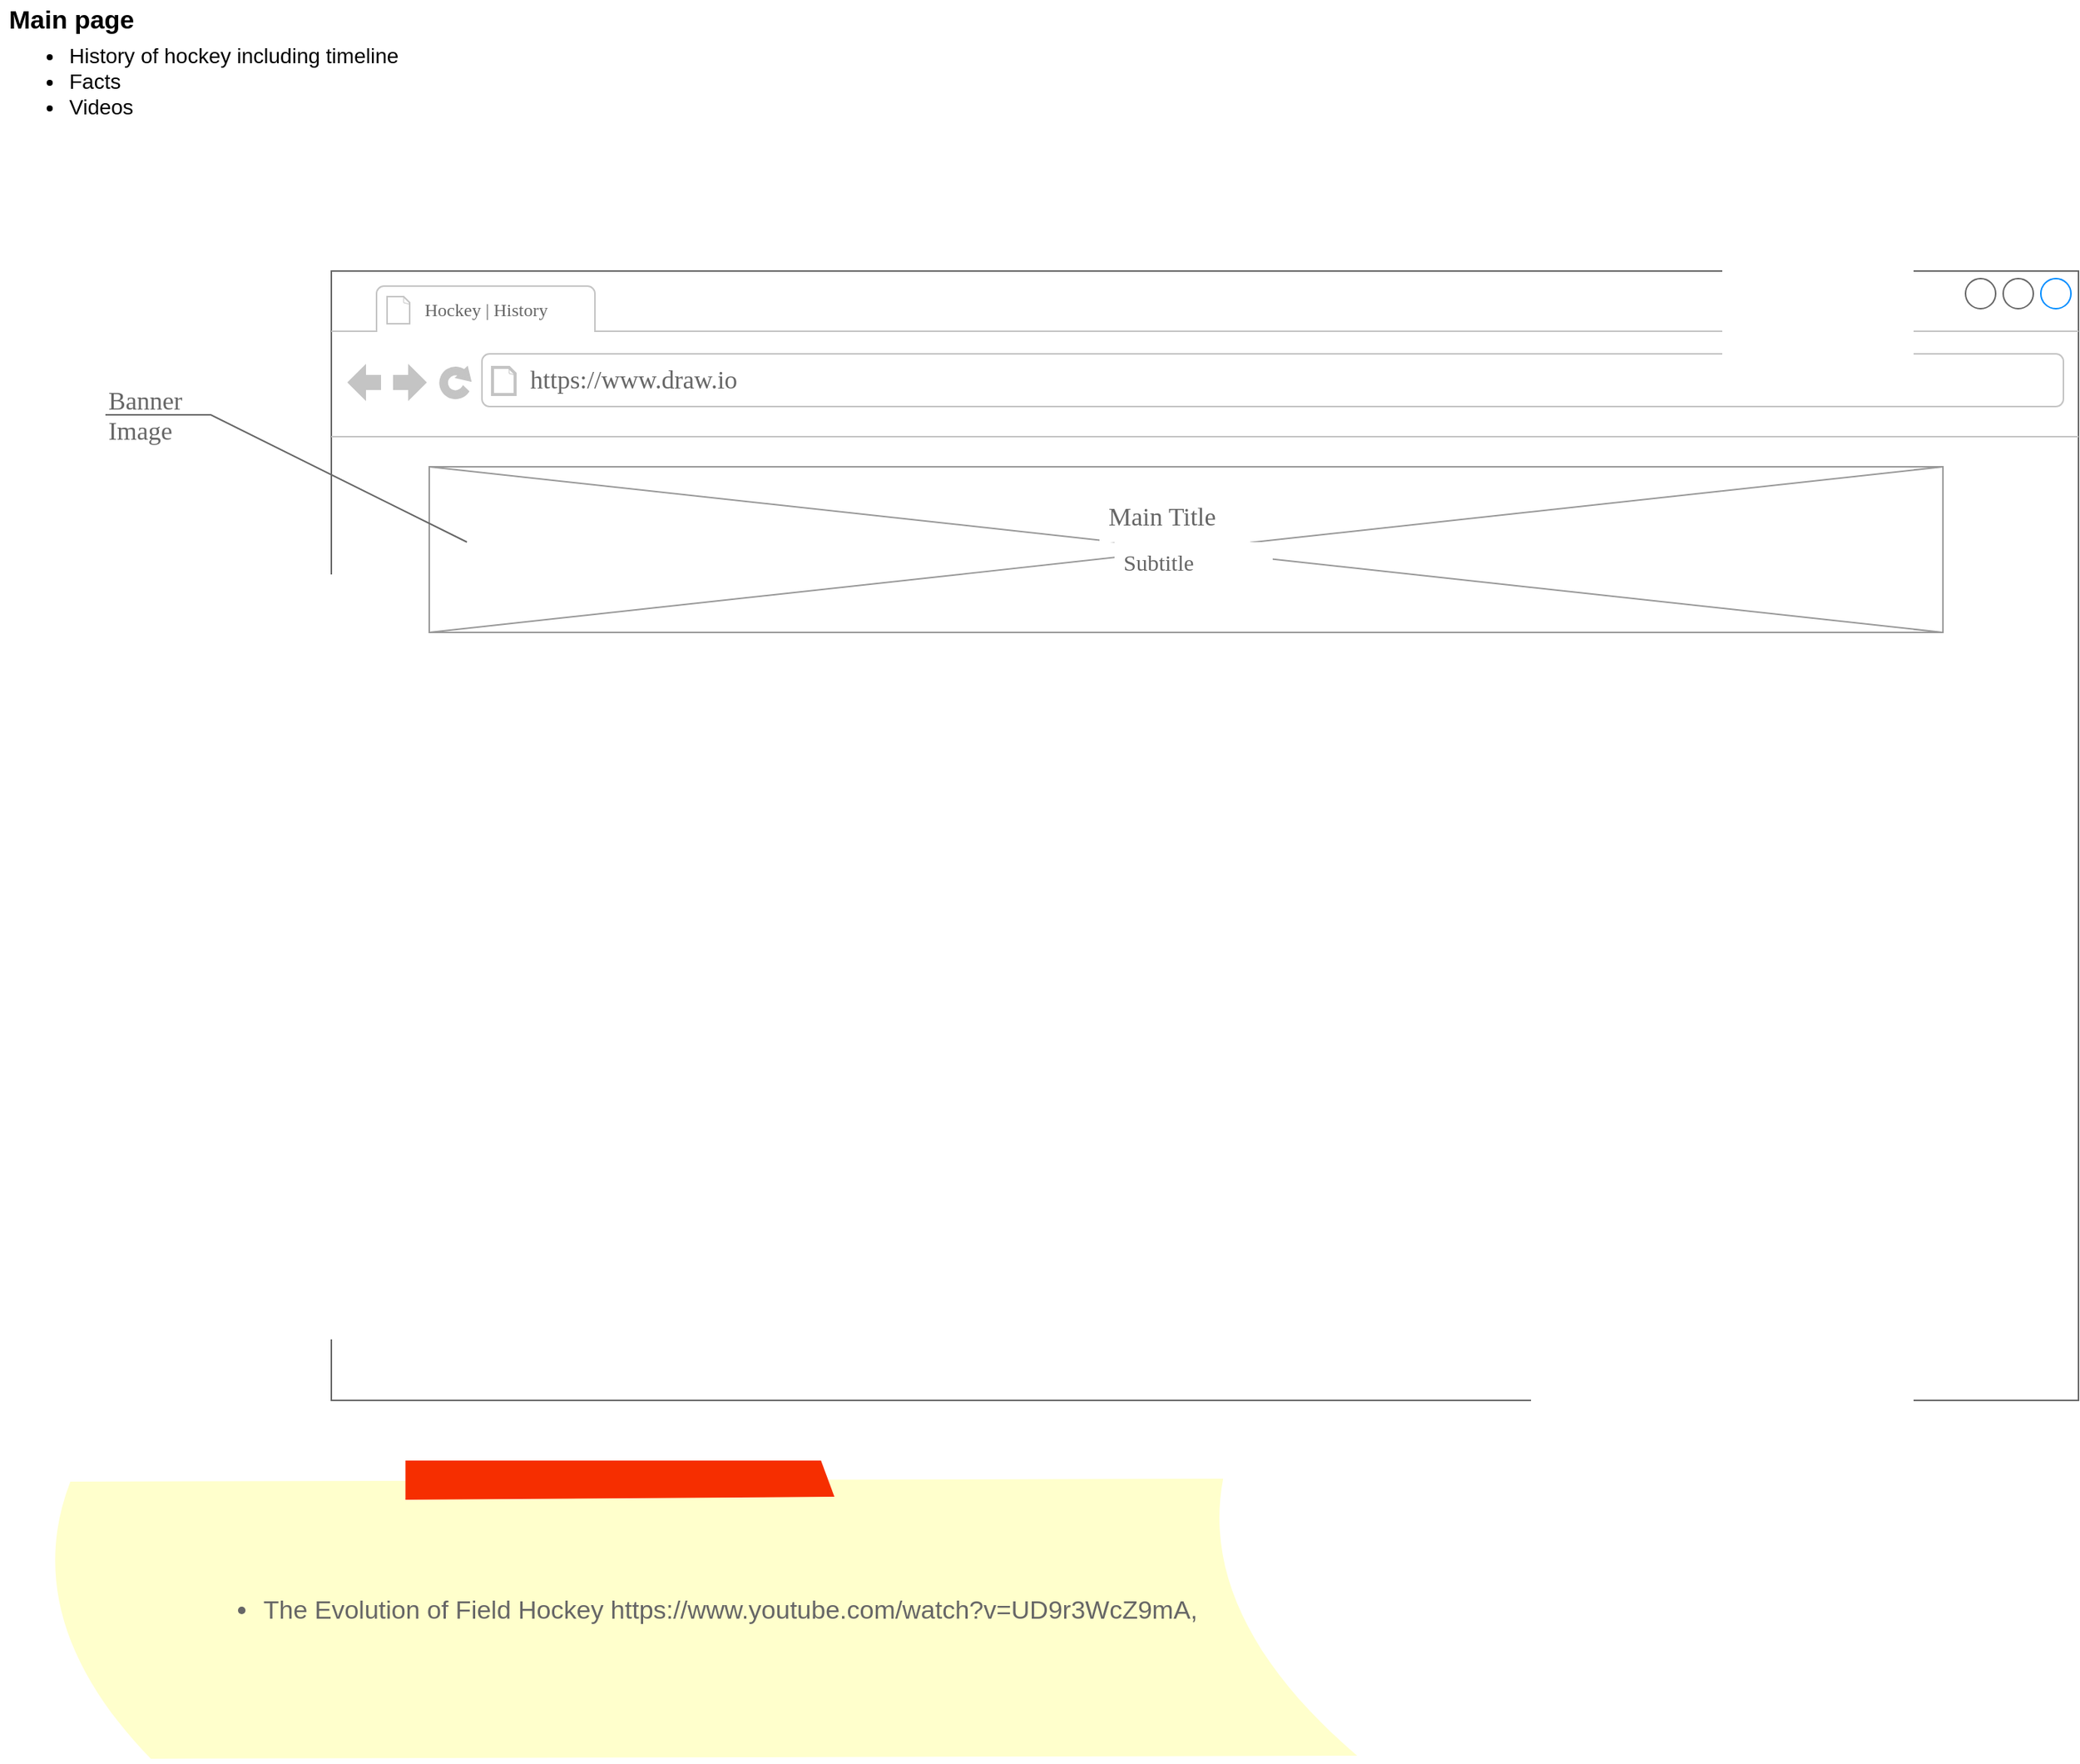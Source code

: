 <mxfile version="17.2.4" type="github" pages="3"><diagram id="8nH-adLAOv0M6eSok85y" name="index.html"><mxGraphModel dx="3987" dy="1676" grid="1" gridSize="10" guides="1" tooltips="1" connect="1" arrows="1" fold="1" page="1" pageScale="1" pageWidth="827" pageHeight="1169" math="0" shadow="0"><root><mxCell id="0"/><mxCell id="1" parent="0"/><mxCell id="lS0JQyzxnlS5dcJUhoOn-5" value="" style="strokeWidth=1;shadow=0;dashed=0;align=center;html=1;shape=mxgraph.mockup.containers.browserWindow;rSize=0;strokeColor=none;strokeColor2=#008cff;strokeColor3=#c4c4c4;mainText=,;recursiveResize=0;fontFamily=Verdana;" parent="1" vertex="1"><mxGeometry x="-540" y="220" width="1160" height="750" as="geometry"/></mxCell><mxCell id="lS0JQyzxnlS5dcJUhoOn-6" value="&lt;font style=&quot;font-size: 12px&quot;&gt;Hockey | History&lt;/font&gt;" style="strokeWidth=1;shadow=0;dashed=0;align=center;html=1;shape=mxgraph.mockup.containers.anchor;fontSize=17;fontColor=#666666;align=left;fontFamily=Verdana;" parent="lS0JQyzxnlS5dcJUhoOn-5" vertex="1"><mxGeometry x="60" y="12" width="110" height="26" as="geometry"/></mxCell><mxCell id="lS0JQyzxnlS5dcJUhoOn-7" value="https://www.draw.io" style="strokeWidth=1;shadow=0;dashed=0;align=center;html=1;shape=mxgraph.mockup.containers.anchor;rSize=0;fontSize=17;fontColor=#666666;align=left;fontFamily=Verdana;" parent="lS0JQyzxnlS5dcJUhoOn-5" vertex="1"><mxGeometry x="130" y="60" width="250" height="26" as="geometry"/></mxCell><mxCell id="lS0JQyzxnlS5dcJUhoOn-2" value="" style="verticalLabelPosition=bottom;shadow=0;dashed=0;align=center;html=1;verticalAlign=top;strokeWidth=1;shape=mxgraph.mockup.graphics.simpleIcon;strokeColor=#999999;" parent="lS0JQyzxnlS5dcJUhoOn-5" vertex="1"><mxGeometry x="65" y="130" width="1005" height="110" as="geometry"/></mxCell><mxCell id="lS0JQyzxnlS5dcJUhoOn-9" value="Main Title" style="strokeWidth=1;shadow=0;dashed=0;align=center;html=1;shape=mxgraph.mockup.text.textBox;fontColor=#666666;align=left;fontSize=17;spacingLeft=4;spacingTop=-3;strokeColor=none;mainText=;fontFamily=Verdana;" parent="lS0JQyzxnlS5dcJUhoOn-5" vertex="1"><mxGeometry x="510" y="150" width="100" height="30" as="geometry"/></mxCell><mxCell id="lS0JQyzxnlS5dcJUhoOn-10" value="&lt;font style=&quot;font-size: 15px&quot;&gt;Subtitle&lt;/font&gt;" style="strokeWidth=1;shadow=0;dashed=0;align=center;html=1;shape=mxgraph.mockup.text.textBox;fontColor=#666666;align=left;fontSize=17;spacingLeft=4;spacingTop=-3;strokeColor=none;mainText=;fontFamily=Verdana;" parent="lS0JQyzxnlS5dcJUhoOn-5" vertex="1"><mxGeometry x="520" y="180" width="105" height="30" as="geometry"/></mxCell><mxCell id="lS0JQyzxnlS5dcJUhoOn-8" value="Banner&lt;br&gt;Image" style="strokeWidth=1;shadow=0;dashed=0;align=center;html=1;shape=mxgraph.mockup.text.callout;linkText=;textSize=17;textColor=#666666;callDir=NW;callStyle=line;fontSize=17;fontColor=#666666;align=left;verticalAlign=top;strokeColor=#666666;fontFamily=Verdana;" parent="1" vertex="1"><mxGeometry x="-690" y="290" width="240" height="110" as="geometry"/></mxCell><mxCell id="pFQr3TKwE8AE9kj7NU_g-1" value="&lt;b&gt;&lt;font color=&quot;#000000&quot;&gt;Main page&lt;/font&gt;&lt;/b&gt;" style="strokeWidth=1;shadow=0;dashed=0;align=center;html=1;shape=mxgraph.mockup.text.textBox;fontColor=#666666;align=left;fontSize=17;spacingLeft=4;spacingTop=-3;strokeColor=none;mainText=" vertex="1" parent="1"><mxGeometry x="-760" y="40" width="150" height="30" as="geometry"/></mxCell><mxCell id="8r5M_L36HyFQbFAAj_BB-1" value="&lt;ul style=&quot;font-size: 14px&quot;&gt;&lt;li&gt;History of hockey including timeline&lt;/li&gt;&lt;li&gt;Facts&amp;nbsp;&lt;/li&gt;&lt;li&gt;Videos&lt;/li&gt;&lt;/ul&gt;" style="strokeWidth=1;shadow=0;dashed=0;align=center;html=1;shape=mxgraph.mockup.text.textBox;fontColor=#000000;align=left;fontSize=17;spacingLeft=4;spacingTop=-3;strokeColor=none;mainText=" vertex="1" parent="1"><mxGeometry x="-760" y="80" width="150" height="30" as="geometry"/></mxCell><mxCell id="6jjzfinIZiVhQwKsv2bi-1" value="&lt;ul&gt;&lt;li&gt;The Evolution of Field Hockey https://www.youtube.com/watch?v=UD9r3WcZ9mA,&lt;br&gt;&lt;/li&gt;&lt;/ul&gt;" style="strokeWidth=1;shadow=0;dashed=0;align=center;html=1;shape=mxgraph.mockup.text.stickyNote2;fontColor=#666666;mainText=;fontSize=17;whiteSpace=wrap;fillColor=#ffffcc;strokeColor=#F62E00;" vertex="1" parent="1"><mxGeometry x="-740" y="1010" width="890" height="200" as="geometry"/></mxCell></root></mxGraphModel></diagram><diagram id="6LIQ0Oh_Yhucuo4s8fjb" name="ireland.html"><mxGraphModel dx="3412" dy="1371" grid="1" gridSize="10" guides="1" tooltips="1" connect="1" arrows="1" fold="1" page="1" pageScale="1" pageWidth="827" pageHeight="1169" math="0" shadow="0"><root><mxCell id="0"/><mxCell id="1" parent="0"/><mxCell id="1Xi78duEf_SRkK55Yz3g-1" value="" style="strokeWidth=1;shadow=0;dashed=0;align=center;html=1;shape=mxgraph.mockup.containers.browserWindow;rSize=0;strokeColor=none;strokeColor2=#008cff;strokeColor3=#c4c4c4;mainText=,;recursiveResize=0;fontFamily=Verdana;" vertex="1" parent="1"><mxGeometry x="-540" y="220" width="1160" height="750" as="geometry"/></mxCell><mxCell id="1Xi78duEf_SRkK55Yz3g-2" value="&lt;font style=&quot;font-size: 12px&quot;&gt;Hockey | Ireland&lt;/font&gt;" style="strokeWidth=1;shadow=0;dashed=0;align=center;html=1;shape=mxgraph.mockup.containers.anchor;fontSize=17;fontColor=#666666;align=left;fontFamily=Verdana;" vertex="1" parent="1Xi78duEf_SRkK55Yz3g-1"><mxGeometry x="60" y="12" width="110" height="26" as="geometry"/></mxCell><mxCell id="1Xi78duEf_SRkK55Yz3g-3" value="https://www.draw.io" style="strokeWidth=1;shadow=0;dashed=0;align=center;html=1;shape=mxgraph.mockup.containers.anchor;rSize=0;fontSize=17;fontColor=#666666;align=left;fontFamily=Verdana;" vertex="1" parent="1Xi78duEf_SRkK55Yz3g-1"><mxGeometry x="130" y="60" width="250" height="26" as="geometry"/></mxCell><mxCell id="1Xi78duEf_SRkK55Yz3g-4" value="" style="verticalLabelPosition=bottom;shadow=0;dashed=0;align=center;html=1;verticalAlign=top;strokeWidth=1;shape=mxgraph.mockup.graphics.simpleIcon;strokeColor=#999999;" vertex="1" parent="1Xi78duEf_SRkK55Yz3g-1"><mxGeometry x="65" y="130" width="1005" height="110" as="geometry"/></mxCell><mxCell id="1Xi78duEf_SRkK55Yz3g-5" value="Main Title" style="strokeWidth=1;shadow=0;dashed=0;align=center;html=1;shape=mxgraph.mockup.text.textBox;fontColor=#666666;align=left;fontSize=17;spacingLeft=4;spacingTop=-3;strokeColor=none;mainText=;fontFamily=Verdana;" vertex="1" parent="1Xi78duEf_SRkK55Yz3g-1"><mxGeometry x="510" y="150" width="100" height="30" as="geometry"/></mxCell><mxCell id="1Xi78duEf_SRkK55Yz3g-6" value="&lt;font style=&quot;font-size: 15px&quot;&gt;Subtitle&lt;/font&gt;" style="strokeWidth=1;shadow=0;dashed=0;align=center;html=1;shape=mxgraph.mockup.text.textBox;fontColor=#666666;align=left;fontSize=17;spacingLeft=4;spacingTop=-3;strokeColor=none;mainText=;fontFamily=Verdana;" vertex="1" parent="1Xi78duEf_SRkK55Yz3g-1"><mxGeometry x="520" y="180" width="105" height="30" as="geometry"/></mxCell><mxCell id="1Xi78duEf_SRkK55Yz3g-7" value="Banner&lt;br&gt;Image" style="strokeWidth=1;shadow=0;dashed=0;align=center;html=1;shape=mxgraph.mockup.text.callout;linkText=;textSize=17;textColor=#666666;callDir=NW;callStyle=line;fontSize=17;fontColor=#666666;align=left;verticalAlign=top;strokeColor=#666666;fontFamily=Verdana;" vertex="1" parent="1"><mxGeometry x="-690" y="290" width="240" height="110" as="geometry"/></mxCell><mxCell id="EhIP7xvMSSnnn1oHaPS0-1" value="&lt;b&gt;&lt;font color=&quot;#000000&quot;&gt;Ireland-specific page&lt;/font&gt;&lt;/b&gt;" style="strokeWidth=1;shadow=0;dashed=0;align=center;html=1;shape=mxgraph.mockup.text.textBox;fontColor=#666666;align=left;fontSize=17;spacingLeft=4;spacingTop=-3;strokeColor=none;mainText=" vertex="1" parent="1"><mxGeometry x="-760" y="40" width="150" height="30" as="geometry"/></mxCell><mxCell id="hsfocFUbdbFoDbfEC-pu-1" value="&lt;ul style=&quot;font-size: 14px&quot;&gt;&lt;li&gt;Interesting facts regarding Irish hockey&lt;/li&gt;&lt;/ul&gt;" style="strokeWidth=1;shadow=0;dashed=0;align=center;html=1;shape=mxgraph.mockup.text.textBox;fontColor=#000000;align=left;fontSize=17;spacingLeft=4;spacingTop=-3;strokeColor=none;mainText=" vertex="1" parent="1"><mxGeometry x="-760" y="80" width="150" height="30" as="geometry"/></mxCell><mxCell id="-yxaRerC0VIWWncdA_-B-1" value="&lt;div&gt;&lt;ul&gt;&lt;li&gt;&lt;span&gt;The Evolution of Field Hockey, ladies 1950&lt;br&gt;&lt;/span&gt;https://www.youtube.com/watch?v=UD9r3WcZ9mA&amp;amp;t=17s&lt;/li&gt;&lt;/ul&gt;&lt;/div&gt;" style="strokeWidth=1;shadow=0;dashed=0;align=left;html=1;shape=mxgraph.mockup.text.stickyNote2;fontColor=#666666;mainText=;fontSize=17;whiteSpace=wrap;fillColor=#ffffcc;strokeColor=#F62E00;" vertex="1" parent="1"><mxGeometry x="-740" y="1010" width="890" height="200" as="geometry"/></mxCell></root></mxGraphModel></diagram><diagram name="resources.html" id="hCc4rgPqJH8QpYUVkqhM"><mxGraphModel dx="3671" dy="1508" grid="1" gridSize="10" guides="1" tooltips="1" connect="1" arrows="1" fold="1" page="1" pageScale="1" pageWidth="827" pageHeight="1169" math="0" shadow="0"><root><mxCell id="KBzY5KJ9VlvMmLMHG7pH-0"/><mxCell id="KBzY5KJ9VlvMmLMHG7pH-1" parent="KBzY5KJ9VlvMmLMHG7pH-0"/><mxCell id="KBzY5KJ9VlvMmLMHG7pH-2" value="" style="strokeWidth=1;shadow=0;dashed=0;align=center;html=1;shape=mxgraph.mockup.containers.browserWindow;rSize=0;strokeColor=none;strokeColor2=#008cff;strokeColor3=#c4c4c4;mainText=,;recursiveResize=0;fontFamily=Verdana;" vertex="1" parent="KBzY5KJ9VlvMmLMHG7pH-1"><mxGeometry x="-540" y="220" width="1160" height="750" as="geometry"/></mxCell><mxCell id="KBzY5KJ9VlvMmLMHG7pH-3" value="&lt;font style=&quot;font-size: 12px&quot;&gt;Hockey | Ireland&lt;/font&gt;" style="strokeWidth=1;shadow=0;dashed=0;align=center;html=1;shape=mxgraph.mockup.containers.anchor;fontSize=17;fontColor=#666666;align=left;fontFamily=Verdana;" vertex="1" parent="KBzY5KJ9VlvMmLMHG7pH-2"><mxGeometry x="60" y="12" width="110" height="26" as="geometry"/></mxCell><mxCell id="KBzY5KJ9VlvMmLMHG7pH-4" value="https://www.draw.io" style="strokeWidth=1;shadow=0;dashed=0;align=center;html=1;shape=mxgraph.mockup.containers.anchor;rSize=0;fontSize=17;fontColor=#666666;align=left;fontFamily=Verdana;" vertex="1" parent="KBzY5KJ9VlvMmLMHG7pH-2"><mxGeometry x="130" y="60" width="250" height="26" as="geometry"/></mxCell><mxCell id="KBzY5KJ9VlvMmLMHG7pH-5" value="" style="verticalLabelPosition=bottom;shadow=0;dashed=0;align=center;html=1;verticalAlign=top;strokeWidth=1;shape=mxgraph.mockup.graphics.simpleIcon;strokeColor=#999999;" vertex="1" parent="KBzY5KJ9VlvMmLMHG7pH-2"><mxGeometry x="65" y="130" width="1005" height="110" as="geometry"/></mxCell><mxCell id="KBzY5KJ9VlvMmLMHG7pH-6" value="Main Title" style="strokeWidth=1;shadow=0;dashed=0;align=center;html=1;shape=mxgraph.mockup.text.textBox;fontColor=#666666;align=left;fontSize=17;spacingLeft=4;spacingTop=-3;strokeColor=none;mainText=;fontFamily=Verdana;" vertex="1" parent="KBzY5KJ9VlvMmLMHG7pH-2"><mxGeometry x="510" y="150" width="100" height="30" as="geometry"/></mxCell><mxCell id="KBzY5KJ9VlvMmLMHG7pH-7" value="&lt;font style=&quot;font-size: 15px&quot;&gt;Subtitle&lt;/font&gt;" style="strokeWidth=1;shadow=0;dashed=0;align=center;html=1;shape=mxgraph.mockup.text.textBox;fontColor=#666666;align=left;fontSize=17;spacingLeft=4;spacingTop=-3;strokeColor=none;mainText=;fontFamily=Verdana;" vertex="1" parent="KBzY5KJ9VlvMmLMHG7pH-2"><mxGeometry x="520" y="180" width="105" height="30" as="geometry"/></mxCell><mxCell id="KBzY5KJ9VlvMmLMHG7pH-8" value="Banner&lt;br&gt;Image" style="strokeWidth=1;shadow=0;dashed=0;align=center;html=1;shape=mxgraph.mockup.text.callout;linkText=;textSize=17;textColor=#666666;callDir=NW;callStyle=line;fontSize=17;fontColor=#666666;align=left;verticalAlign=top;strokeColor=#666666;fontFamily=Verdana;" vertex="1" parent="KBzY5KJ9VlvMmLMHG7pH-1"><mxGeometry x="-690" y="290" width="240" height="110" as="geometry"/></mxCell><mxCell id="X_3qLDNzdg7j5lhIgN22-0" value="&lt;b&gt;&lt;font color=&quot;#000000&quot;&gt;Resources page&lt;/font&gt;&lt;/b&gt;" style="strokeWidth=1;shadow=0;dashed=0;align=center;html=1;shape=mxgraph.mockup.text.textBox;fontColor=#666666;align=left;fontSize=17;spacingLeft=4;spacingTop=-3;strokeColor=none;mainText=" vertex="1" parent="KBzY5KJ9VlvMmLMHG7pH-1"><mxGeometry x="-760" y="40" width="150" height="30" as="geometry"/></mxCell><mxCell id="0z3HysCRgLaCs4M2rw0F-0" value="&lt;ul style=&quot;font-size: 14px&quot;&gt;&lt;li&gt;Link to organisations - international&amp;nbsp;&amp;amp; Irish&lt;/li&gt;&lt;li&gt;Link to rules&lt;/li&gt;&lt;/ul&gt;" style="strokeWidth=1;shadow=0;dashed=0;align=center;html=1;shape=mxgraph.mockup.text.textBox;fontColor=#000000;align=left;fontSize=17;spacingLeft=4;spacingTop=-3;strokeColor=none;mainText=" vertex="1" parent="KBzY5KJ9VlvMmLMHG7pH-1"><mxGeometry x="-760" y="80" width="150" height="30" as="geometry"/></mxCell><mxCell id="0z3HysCRgLaCs4M2rw0F-1" value="&lt;ul&gt;&lt;li&gt;hockey pitch as background for page, info as players on the pitch?&lt;/li&gt;&lt;/ul&gt;" style="strokeWidth=1;shadow=0;dashed=0;align=left;html=1;shape=mxgraph.mockup.text.stickyNote2;fontColor=#666666;mainText=;fontSize=17;whiteSpace=wrap;fillColor=#ffffcc;strokeColor=#F62E00;" vertex="1" parent="KBzY5KJ9VlvMmLMHG7pH-1"><mxGeometry x="-790" y="1030" width="230" height="200" as="geometry"/></mxCell></root></mxGraphModel></diagram></mxfile>